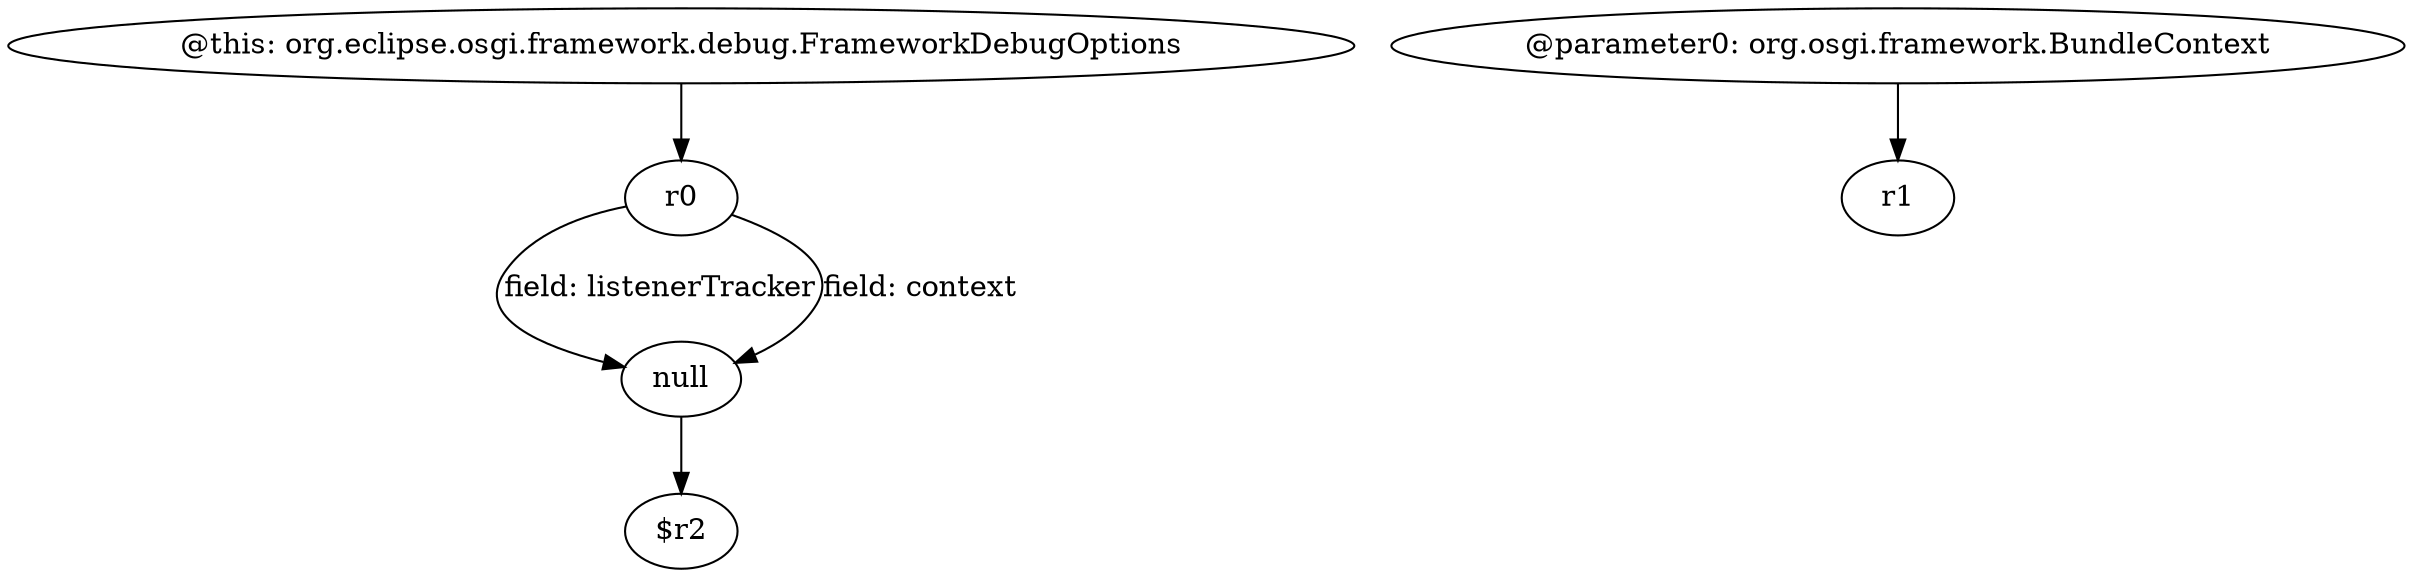 digraph g {
0[label="r0"]
1[label="null"]
0->1[label="field: listenerTracker"]
0->1[label="field: context"]
2[label="@this: org.eclipse.osgi.framework.debug.FrameworkDebugOptions"]
2->0[label=""]
3[label="@parameter0: org.osgi.framework.BundleContext"]
4[label="r1"]
3->4[label=""]
5[label="$r2"]
1->5[label=""]
}